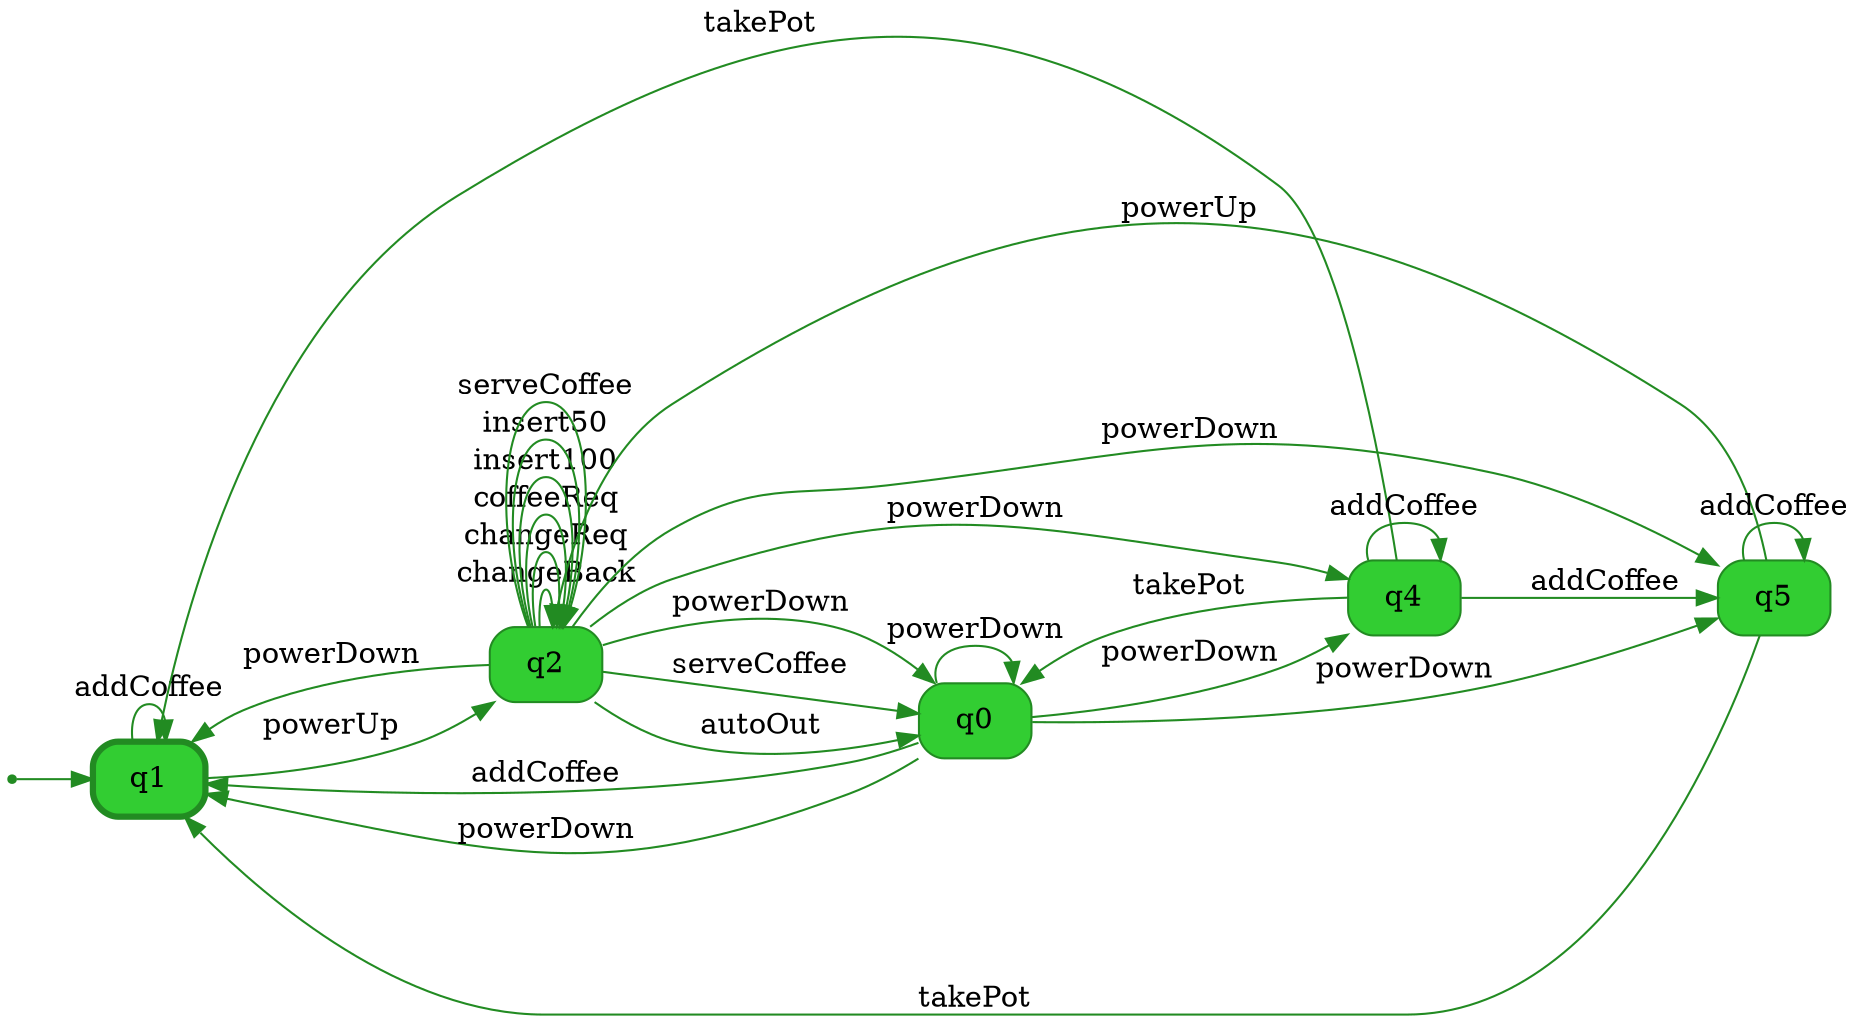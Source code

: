digraph g {

	rankdir="LR"

	__invisible__[shape="point", color="forestgreen"]
	q1[label="q1", shape="box", style="rounded, filled", color="forestgreen", fillcolor="limegreen", penwidth=3] // Initial
	q2[label="q2", shape="box", style="rounded, filled", color="forestgreen", fillcolor="limegreen"]
	q0[label="q0", shape="box", style="rounded, filled", color="forestgreen", fillcolor="limegreen"]
	q4[label="q4", shape="box", style="rounded, filled", color="forestgreen", fillcolor="limegreen"]
	q5[label="q5", shape="box", style="rounded, filled", color="forestgreen", fillcolor="limegreen"]

	__invisible__ -> q1[color="forestgreen"]
	q1 -> q1[label="addCoffee", color="forestgreen"]
	q1 -> q2[label="powerUp", color="forestgreen"]
	q2 -> q2[label="changeBack", color="forestgreen"]
	q2 -> q2[label="changeReq", color="forestgreen"]
	q2 -> q2[label="coffeeReq", color="forestgreen"]
	q2 -> q2[label="insert100", color="forestgreen"]
	q2 -> q2[label="insert50", color="forestgreen"]
	q2 -> q2[label="serveCoffee", color="forestgreen"]
	q2 -> q0[label="autoOut", color="forestgreen"]
	q0 -> q0[label="powerDown", color="forestgreen"]
	q0 -> q1[label="addCoffee", color="forestgreen"]
	q0 -> q1[label="powerDown", color="forestgreen"]
	q0 -> q4[label="powerDown", color="forestgreen"]
	q4 -> q4[label="addCoffee", color="forestgreen"]
	q4 -> q0[label="takePot", color="forestgreen"]
	q4 -> q1[label="takePot", color="forestgreen"]
	q4 -> q5[label="addCoffee", color="forestgreen"]
	q5 -> q5[label="addCoffee", color="forestgreen"]
	q5 -> q1[label="takePot", color="forestgreen"]
	q5 -> q2[label="powerUp", color="forestgreen"]
	q0 -> q5[label="powerDown", color="forestgreen"]
	q2 -> q0[label="powerDown", color="forestgreen"]
	q2 -> q0[label="serveCoffee", color="forestgreen"]
	q2 -> q1[label="powerDown", color="forestgreen"]
	q2 -> q4[label="powerDown", color="forestgreen"]
	q2 -> q5[label="powerDown", color="forestgreen"]

}
